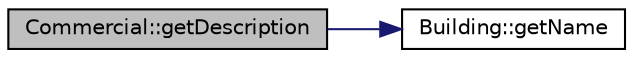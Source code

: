 digraph "Commercial::getDescription"
{
 // LATEX_PDF_SIZE
  edge [fontname="Helvetica",fontsize="10",labelfontname="Helvetica",labelfontsize="10"];
  node [fontname="Helvetica",fontsize="10",shape=record];
  rankdir="LR";
  Node1 [label="Commercial::getDescription",height=0.2,width=0.4,color="black", fillcolor="grey75", style="filled", fontcolor="black",tooltip="Get building description."];
  Node1 -> Node2 [color="midnightblue",fontsize="10",style="solid",fontname="Helvetica"];
  Node2 [label="Building::getName",height=0.2,width=0.4,color="black", fillcolor="white", style="filled",URL="$classBuilding.html#ad6b92a8bd3b8170bbdaaa0170f390ee7",tooltip="Gets the component name."];
}
